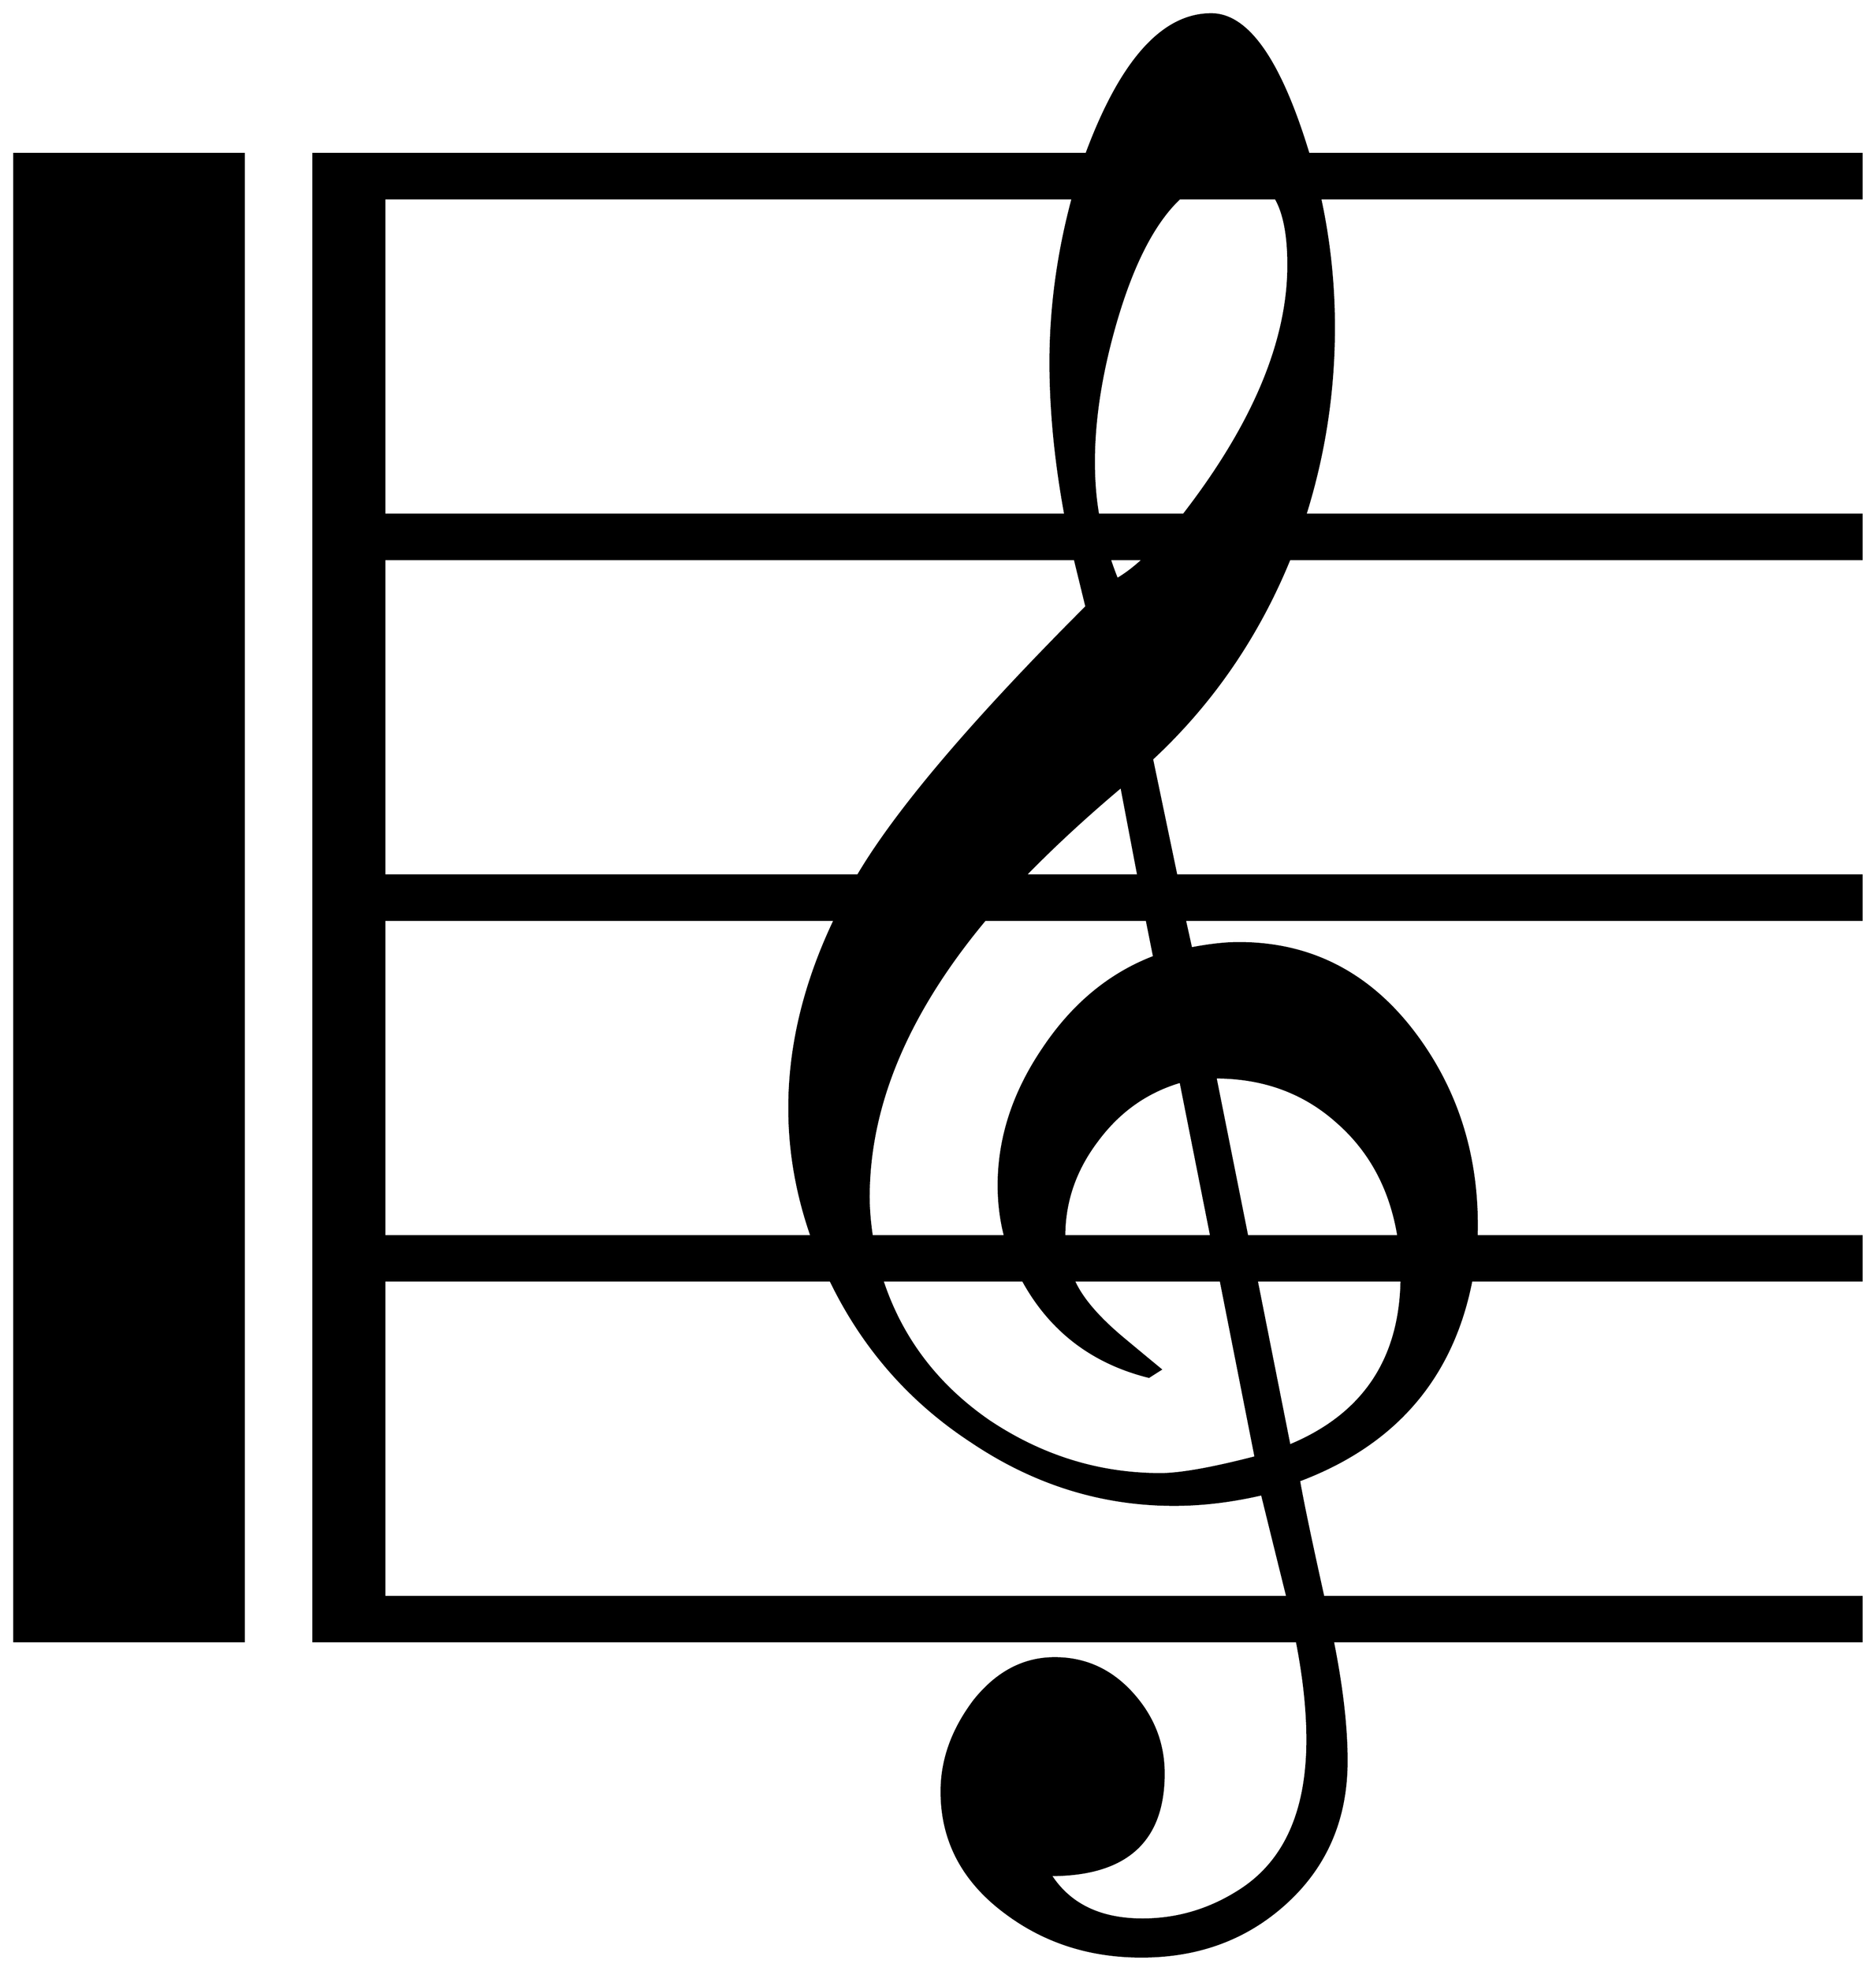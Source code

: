 


\begin{tikzpicture}[y=0.80pt, x=0.80pt, yscale=-1.0, xscale=1.0, inner sep=0pt, outer sep=0pt]
\begin{scope}[shift={(100.0,1644.0)},nonzero rule]
  \path[draw=.,fill=.,line width=1.600pt] (1829.0,100.0) --
    (1329.0,100.0) .. controls (1337.667,143.333) and (1342.0,181.0)
    .. (1342.0,213.0) .. controls (1342.0,267.0) and
    (1323.333,311.333) .. (1286.0,346.0) .. controls (1248.667,380.667)
    and (1202.667,398.0) .. (1148.0,398.0) .. controls
    (1099.333,398.0) and (1056.667,384.333) .. (1020.0,357.0) ..
    controls (979.333,327.0) and (959.0,288.667) .. (959.0,242.0) ..
    controls (959.0,212.0) and (969.333,183.333) .. (990.0,156.0) ..
    controls (1011.333,129.333) and (1036.667,116.0) .. (1066.0,116.0)
    .. controls (1094.667,116.0) and (1119.0,127.0) ..
    (1139.0,149.0) .. controls (1159.0,171.0) and (1169.0,196.333)
    .. (1169.0,225.0) .. controls (1169.0,289.0) and
    (1133.333,321.0) .. (1062.0,321.0) .. controls (1080.0,349.0)
    and (1109.0,363.0) .. (1149.0,363.0) .. controls
    (1182.333,363.0) and (1213.333,353.667) .. (1242.0,335.0) ..
    controls (1284.0,307.667) and (1305.0,260.333) .. (1305.0,193.0)
    .. controls (1305.0,165.0) and (1301.667,134.0) ..
    (1295.0,100.0) -- (365.0,100.0) -- (365.0,-1306.0) --
    (1096.0,-1306.0) .. controls (1128.667,-1394.0) and
    (1168.0,-1438.0) .. (1214.0,-1438.0) .. controls
    (1248.667,-1438.0) and (1279.333,-1394.0) .. (1306.0,-1306.0) --
    (1829.0,-1306.0) -- (1829.0,-1264.0) -- (1317.0,-1264.0) ..
    controls (1325.667,-1224.0) and (1330.0,-1183.333) ..
    (1330.0,-1142.0) .. controls (1330.0,-1081.333) and
    (1321.0,-1022.333) .. (1303.0,-965.0) -- (1829.0,-965.0) --
    (1829.0,-923.0) -- (1288.0,-923.0) .. controls
    (1258.0,-849.667) and (1214.667,-786.667) .. (1158.0,-734.0) --
    (1181.0,-624.0) -- (1829.0,-624.0) -- (1829.0,-582.0) --
    (1189.0,-582.0) -- (1195.0,-555.0) .. controls
    (1212.333,-558.333) and (1227.333,-560.0) .. (1240.0,-560.0) ..
    controls (1309.333,-560.0) and (1365.667,-530.333) ..
    (1409.0,-471.0) .. controls (1448.333,-417.0) and
    (1467.0,-354.333) .. (1465.0,-283.0) -- (1829.0,-283.0) --
    (1829.0,-241.0) -- (1460.0,-241.0) .. controls
    (1442.0,-149.0) and (1387.667,-86.0) .. (1297.0,-52.0) ..
    controls (1300.333,-32.667) and (1308.0,4.0) .. (1320.0,58.0) --
    (1829.0,58.0) -- (1829.0,100.0) -- cycle(299.0,100.0) --
    (82.0,100.0) -- (82.0,-1306.0) -- (299.0,-1306.0) --
    (299.0,100.0) -- cycle(1287.0,-1201.0) .. controls
    (1287.0,-1229.0) and (1283.0,-1250.0) .. (1275.0,-1264.0) --
    (1184.0,-1264.0) .. controls (1160.0,-1241.333) and
    (1140.0,-1202.667) .. (1124.0,-1148.0) .. controls
    (1110.0,-1100.0) and (1103.0,-1055.667) .. (1103.0,-1015.0) ..
    controls (1103.0,-997.0) and (1104.333,-980.333) ..
    (1107.0,-965.0) -- (1188.0,-965.0) .. controls
    (1254.0,-1050.333) and (1287.0,-1129.0) .. (1287.0,-1201.0) --
    cycle(1150.0,-923.0) -- (1118.0,-923.0) .. controls
    (1120.667,-915.0) and (1123.0,-908.667) .. (1125.0,-904.0) ..
    controls (1133.0,-908.667) and (1141.333,-915.0) ..
    (1150.0,-923.0) -- cycle(1083.0,-1264.0) -- (432.0,-1264.0)
    -- (432.0,-965.0) -- (1076.0,-965.0) .. controls
    (1066.667,-1015.667) and (1062.0,-1063.667) .. (1062.0,-1109.0) ..
    controls (1062.0,-1160.333) and (1069.0,-1212.0) ..
    (1083.0,-1264.0) -- cycle(1145.0,-624.0) -- (1129.0,-708.0)
    .. controls (1095.667,-680.0) and (1065.333,-652.0) ..
    (1038.0,-624.0) -- (1145.0,-624.0) -- cycle(1391.0,-283.0)
    .. controls (1383.667,-327.667) and (1364.333,-363.667) ..
    (1333.0,-391.0) .. controls (1301.667,-419.0) and
    (1263.333,-433.0) .. (1218.0,-433.0) -- (1248.0,-283.0) --
    (1391.0,-283.0) -- cycle(1096.0,-878.0) -- (1085.0,-923.0)
    -- (432.0,-923.0) -- (432.0,-624.0) -- (880.0,-624.0) ..
    controls (916.667,-686.0) and (988.667,-770.667) ..
    (1096.0,-878.0) -- cycle(1214.0,-283.0) -- (1185.0,-429.0)
    .. controls (1153.0,-419.667) and (1126.667,-401.0) ..
    (1106.0,-373.0) .. controls (1085.333,-345.667) and
    (1075.0,-315.667) .. (1075.0,-283.0) -- (1214.0,-283.0) --
    cycle(1394.0,-241.0) -- (1257.0,-241.0) -- (1288.0,-85.0) ..
    controls (1357.333,-113.667) and (1392.667,-165.667) ..
    (1394.0,-241.0) -- cycle(1160.0,-547.0) -- (1153.0,-582.0)
    -- (1000.0,-582.0) .. controls (926.667,-494.0) and
    (890.0,-406.667) .. (890.0,-320.0) .. controls (890.0,-308.667)
    and (891.0,-296.333) .. (893.0,-283.0) -- (1019.0,-283.0) ..
    controls (1015.0,-298.333) and (1013.0,-314.333) ..
    (1013.0,-331.0) .. controls (1013.0,-375.667) and
    (1027.0,-418.667) .. (1055.0,-460.0) .. controls
    (1083.0,-502.0) and (1118.0,-531.0) .. (1160.0,-547.0) --
    cycle(1256.0,-74.0) -- (1223.0,-241.0) -- (1084.0,-241.0) ..
    controls (1091.333,-224.333) and (1107.0,-206.0) ..
    (1131.0,-186.0) .. controls (1143.0,-176.0) and
    (1154.667,-166.333) .. (1166.0,-157.0) -- (1155.0,-150.0) ..
    controls (1101.667,-163.333) and (1062.0,-193.667) ..
    (1036.0,-241.0) -- (903.0,-241.0) .. controls (921.0,-186.333)
    and (954.667,-142.0) .. (1004.0,-108.0) .. controls
    (1054.0,-74.667) and (1108.0,-58.0) .. (1166.0,-58.0) ..
    controls (1184.667,-58.0) and (1214.667,-63.333) .. (1256.0,-74.0)
    -- cycle(858.0,-582.0) -- (432.0,-582.0) -- (432.0,-283.0)
    -- (836.0,-283.0) .. controls (822.0,-323.0) and
    (815.0,-363.333) .. (815.0,-404.0) .. controls (815.0,-462.667)
    and (829.333,-522.0) .. (858.0,-582.0) -- cycle(1286.0,58.0)
    .. controls (1280.667,36.667) and (1272.667,4.333) .. (1262.0,-39.0)
    .. controls (1233.333,-32.333) and (1205.667,-29.0) ..
    (1179.0,-29.0) .. controls (1110.333,-29.0) and (1046.333,-49.0)
    .. (987.0,-89.0) .. controls (929.0,-127.0) and
    (884.667,-177.667) .. (854.0,-241.0) -- (432.0,-241.0) --
    (432.0,58.0) -- (1286.0,58.0) -- cycle;
\end{scope}

\end{tikzpicture}

